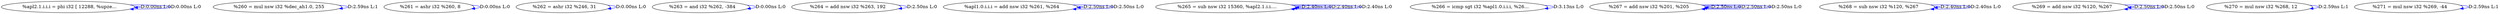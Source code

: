 digraph {
Node0x31975b0[label="  %apl2.1.i.i.i = phi i32 [ 12288, %upze..."];
Node0x31975b0 -> Node0x31975b0[label="D:0.00ns L:0",color=blue];
Node0x31975b0 -> Node0x31975b0[label="D:0.00ns L:0",color=blue];
Node0x3197690[label="  %260 = mul nsw i32 %dec_ah1.0, 255"];
Node0x3197690 -> Node0x3197690[label="D:2.59ns L:1",color=blue];
Node0x3197770[label="  %261 = ashr i32 %260, 8"];
Node0x3197770 -> Node0x3197770[label="D:0.00ns L:0",color=blue];
Node0x3197850[label="  %262 = ashr i32 %246, 31"];
Node0x3197850 -> Node0x3197850[label="D:0.00ns L:0",color=blue];
Node0x3197930[label="  %263 = and i32 %262, -384"];
Node0x3197930 -> Node0x3197930[label="D:0.00ns L:0",color=blue];
Node0x3197a10[label="  %264 = add nsw i32 %263, 192"];
Node0x3197a10 -> Node0x3197a10[label="D:2.50ns L:0",color=blue];
Node0x3197af0[label="  %apl1.0.i.i.i = add nsw i32 %261, %264"];
Node0x3197af0 -> Node0x3197af0[label="D:2.50ns L:0",color=blue];
Node0x3197af0 -> Node0x3197af0[label="D:2.50ns L:0",color=blue];
Node0x3197bd0[label="  %265 = sub nsw i32 15360, %apl2.1.i.i...."];
Node0x3197bd0 -> Node0x3197bd0[label="D:2.40ns L:0",color=blue];
Node0x3197bd0 -> Node0x3197bd0[label="D:2.40ns L:0",color=blue];
Node0x3197bd0 -> Node0x3197bd0[label="D:2.40ns L:0",color=blue];
Node0x3197cb0[label="  %266 = icmp sgt i32 %apl1.0.i.i.i, %26..."];
Node0x3197cb0 -> Node0x3197cb0[label="D:3.13ns L:0",color=blue];
Node0x3197d90[label="  %267 = add nsw i32 %201, %205"];
Node0x3197d90 -> Node0x3197d90[label="D:2.50ns L:0",color=blue];
Node0x3197d90 -> Node0x3197d90[label="D:2.50ns L:0",color=blue];
Node0x3197d90 -> Node0x3197d90[label="D:2.50ns L:0",color=blue];
Node0x3197e70[label="  %268 = sub nsw i32 %120, %267"];
Node0x3197e70 -> Node0x3197e70[label="D:2.40ns L:0",color=blue];
Node0x3197e70 -> Node0x3197e70[label="D:2.40ns L:0",color=blue];
Node0x3197f50[label="  %269 = add nsw i32 %120, %267"];
Node0x3197f50 -> Node0x3197f50[label="D:2.50ns L:0",color=blue];
Node0x3197f50 -> Node0x3197f50[label="D:2.50ns L:0",color=blue];
Node0x3198030[label="  %270 = mul nsw i32 %268, 12"];
Node0x3198030 -> Node0x3198030[label="D:2.59ns L:1",color=blue];
Node0x3198110[label="  %271 = mul nsw i32 %269, -44"];
Node0x3198110 -> Node0x3198110[label="D:2.59ns L:1",color=blue];
}
